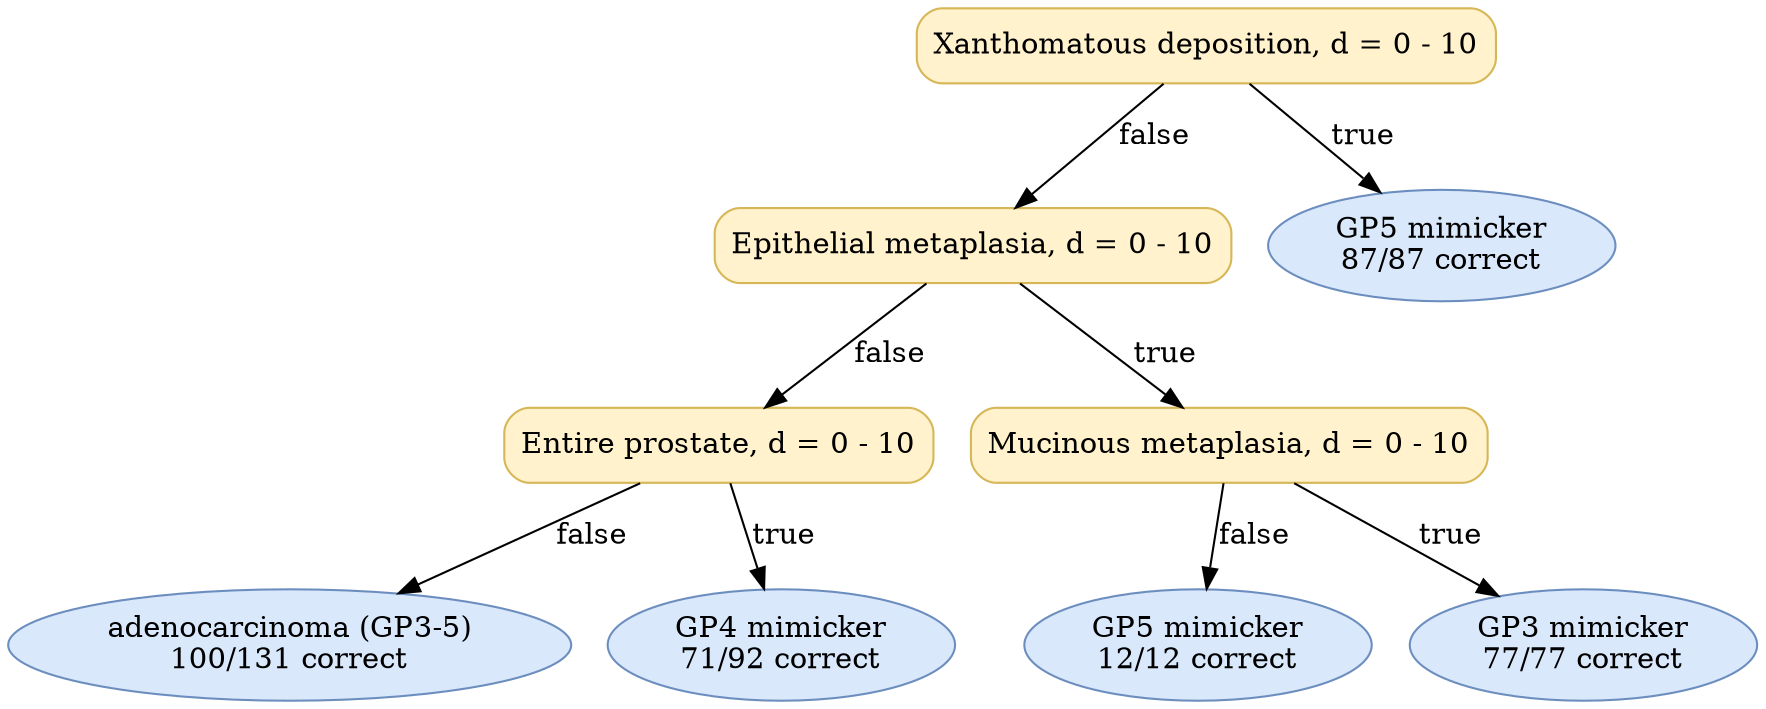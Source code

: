 digraph "DT" {
fontname="Times-Roman";
label="";
node [fontname="Times-Roman"];
Node1 [color="#D6B656", fillcolor="#FFF2CC", label="Xanthomatous deposition, d = 0 - 10", shape="box", style="rounded,filled"];
Node2 [color="#D6B656", fillcolor="#FFF2CC", label="Epithelial metaplasia, d = 0 - 10", shape="box", style="rounded,filled"];
Node3 [color="#D6B656", fillcolor="#FFF2CC", label="Entire prostate, d = 0 - 10", shape="box", style="rounded,filled"];
Node4 [color="#6C8EBF", fillcolor="#DAE8FC", label=<adenocarcinoma (GP3-5)<br/>100/131 correct>, shape="ellipse", style="rounded,filled"];
Node5 [color="#6C8EBF", fillcolor="#DAE8FC", label=<GP4 mimicker<br/>71/92 correct>, shape="ellipse", style="rounded,filled"];
Node6 [color="#D6B656", fillcolor="#FFF2CC", label="Mucinous metaplasia, d = 0 - 10", shape="box", style="rounded,filled"];
Node7 [color="#6C8EBF", fillcolor="#DAE8FC", label=<GP5 mimicker<br/>12/12 correct>, shape="ellipse", style="rounded,filled"];
Node8 [color="#6C8EBF", fillcolor="#DAE8FC", label=<GP3 mimicker<br/>77/77 correct>, shape="ellipse", style="rounded,filled"];
Node9 [color="#6C8EBF", fillcolor="#DAE8FC", label=<GP5 mimicker<br/>87/87 correct>, shape="ellipse", style="rounded,filled"];
Node1 -> Node2  [key=0, label="false"];
Node1 -> Node9  [key=0, label="true"];
Node2 -> Node3  [key=0, label="false"];
Node2 -> Node6  [key=0, label="true"];
Node3 -> Node4  [key=0, label="false"];
Node3 -> Node5  [key=0, label="true"];
Node6 -> Node7  [key=0, label="false"];
Node6 -> Node8  [key=0, label="true"];
}
